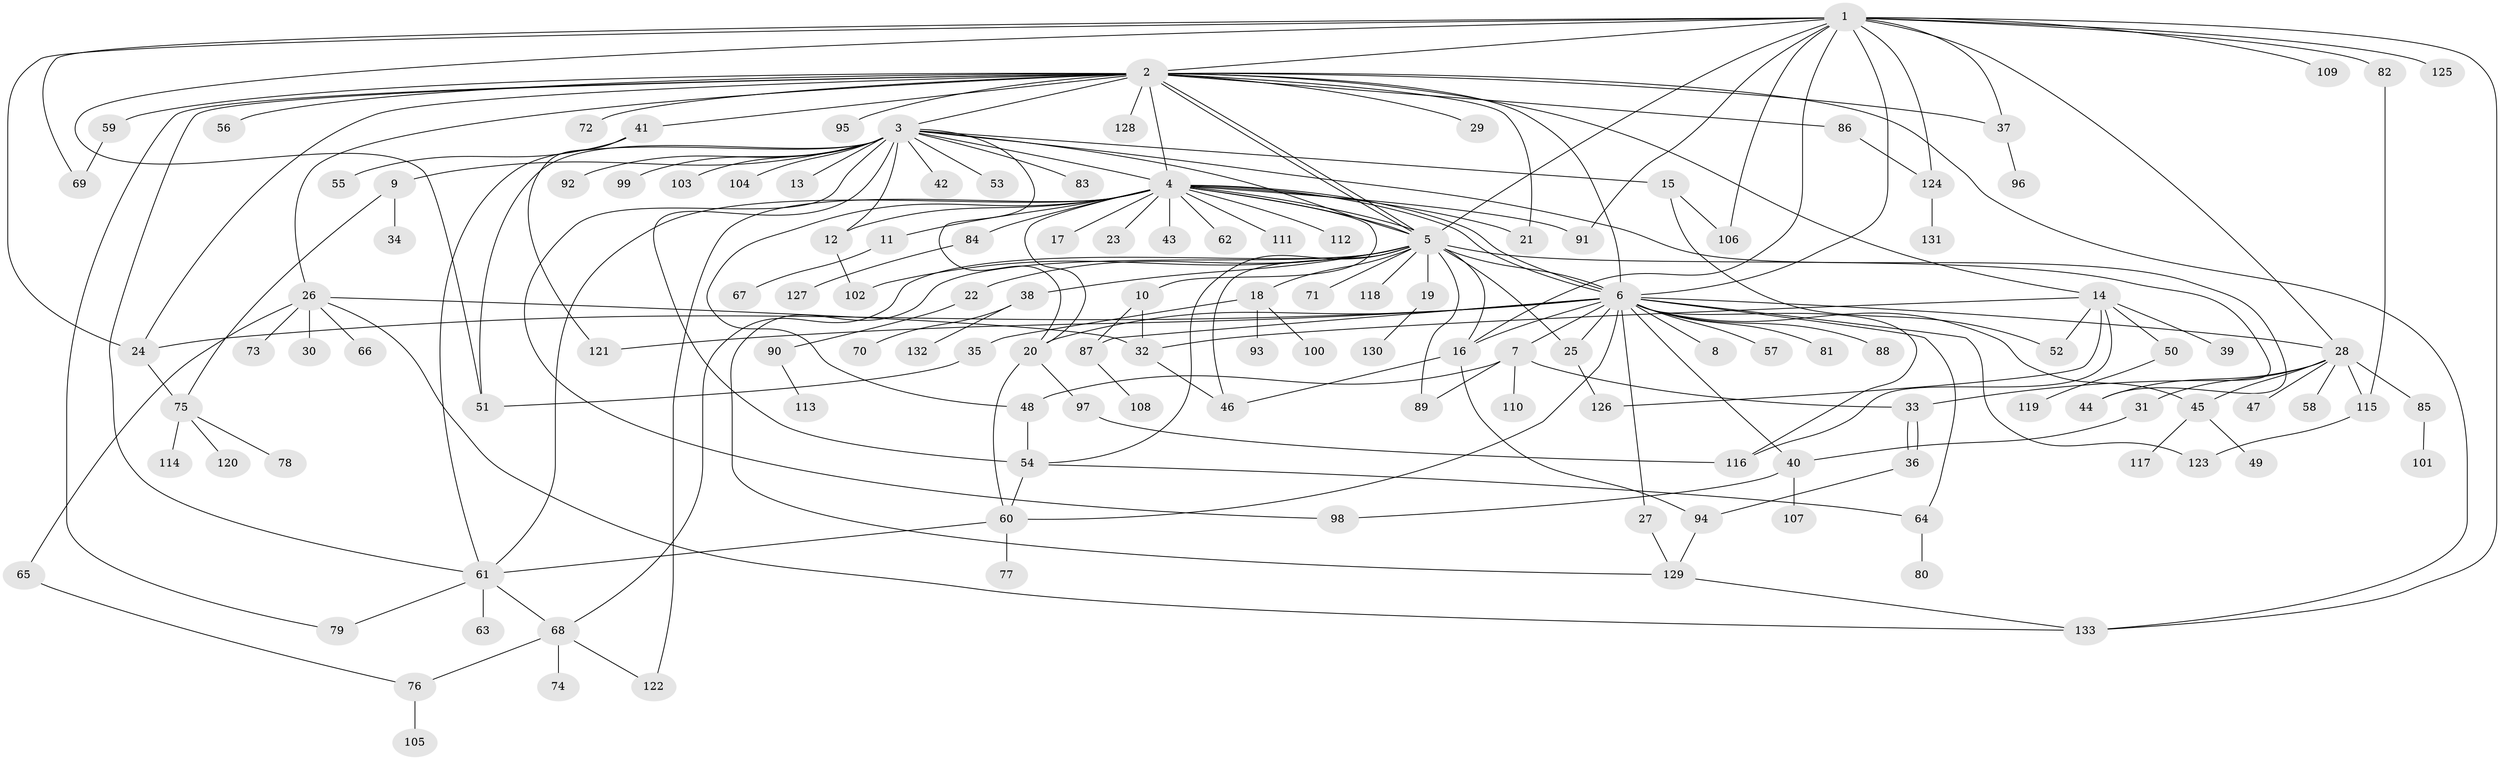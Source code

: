 // coarse degree distribution, {1: 0.8636363636363636, 2: 0.06060606060606061, 3: 0.045454545454545456, 35: 0.015151515151515152, 31: 0.015151515151515152}
// Generated by graph-tools (version 1.1) at 2025/50/03/04/25 21:50:50]
// undirected, 133 vertices, 199 edges
graph export_dot {
graph [start="1"]
  node [color=gray90,style=filled];
  1;
  2;
  3;
  4;
  5;
  6;
  7;
  8;
  9;
  10;
  11;
  12;
  13;
  14;
  15;
  16;
  17;
  18;
  19;
  20;
  21;
  22;
  23;
  24;
  25;
  26;
  27;
  28;
  29;
  30;
  31;
  32;
  33;
  34;
  35;
  36;
  37;
  38;
  39;
  40;
  41;
  42;
  43;
  44;
  45;
  46;
  47;
  48;
  49;
  50;
  51;
  52;
  53;
  54;
  55;
  56;
  57;
  58;
  59;
  60;
  61;
  62;
  63;
  64;
  65;
  66;
  67;
  68;
  69;
  70;
  71;
  72;
  73;
  74;
  75;
  76;
  77;
  78;
  79;
  80;
  81;
  82;
  83;
  84;
  85;
  86;
  87;
  88;
  89;
  90;
  91;
  92;
  93;
  94;
  95;
  96;
  97;
  98;
  99;
  100;
  101;
  102;
  103;
  104;
  105;
  106;
  107;
  108;
  109;
  110;
  111;
  112;
  113;
  114;
  115;
  116;
  117;
  118;
  119;
  120;
  121;
  122;
  123;
  124;
  125;
  126;
  127;
  128;
  129;
  130;
  131;
  132;
  133;
  1 -- 2;
  1 -- 5;
  1 -- 6;
  1 -- 16;
  1 -- 24;
  1 -- 28;
  1 -- 37;
  1 -- 51;
  1 -- 69;
  1 -- 82;
  1 -- 91;
  1 -- 106;
  1 -- 109;
  1 -- 124;
  1 -- 125;
  1 -- 133;
  2 -- 3;
  2 -- 4;
  2 -- 5;
  2 -- 5;
  2 -- 6;
  2 -- 14;
  2 -- 21;
  2 -- 24;
  2 -- 26;
  2 -- 29;
  2 -- 37;
  2 -- 41;
  2 -- 56;
  2 -- 59;
  2 -- 61;
  2 -- 72;
  2 -- 79;
  2 -- 86;
  2 -- 95;
  2 -- 128;
  2 -- 133;
  3 -- 4;
  3 -- 5;
  3 -- 9;
  3 -- 12;
  3 -- 13;
  3 -- 15;
  3 -- 20;
  3 -- 42;
  3 -- 44;
  3 -- 51;
  3 -- 53;
  3 -- 54;
  3 -- 61;
  3 -- 83;
  3 -- 92;
  3 -- 98;
  3 -- 99;
  3 -- 103;
  3 -- 104;
  4 -- 5;
  4 -- 5;
  4 -- 6;
  4 -- 6;
  4 -- 10;
  4 -- 11;
  4 -- 12;
  4 -- 17;
  4 -- 20;
  4 -- 21;
  4 -- 23;
  4 -- 43;
  4 -- 48;
  4 -- 61;
  4 -- 62;
  4 -- 84;
  4 -- 91;
  4 -- 111;
  4 -- 112;
  4 -- 122;
  5 -- 6;
  5 -- 16;
  5 -- 18;
  5 -- 19;
  5 -- 22;
  5 -- 25;
  5 -- 33;
  5 -- 38;
  5 -- 46;
  5 -- 54;
  5 -- 68;
  5 -- 71;
  5 -- 89;
  5 -- 102;
  5 -- 118;
  5 -- 129;
  6 -- 7;
  6 -- 8;
  6 -- 16;
  6 -- 20;
  6 -- 24;
  6 -- 25;
  6 -- 27;
  6 -- 28;
  6 -- 40;
  6 -- 45;
  6 -- 57;
  6 -- 60;
  6 -- 64;
  6 -- 81;
  6 -- 87;
  6 -- 88;
  6 -- 116;
  6 -- 121;
  6 -- 123;
  7 -- 33;
  7 -- 48;
  7 -- 89;
  7 -- 110;
  9 -- 34;
  9 -- 75;
  10 -- 32;
  10 -- 87;
  11 -- 67;
  12 -- 102;
  14 -- 32;
  14 -- 39;
  14 -- 50;
  14 -- 52;
  14 -- 116;
  14 -- 126;
  15 -- 52;
  15 -- 106;
  16 -- 46;
  16 -- 94;
  18 -- 35;
  18 -- 93;
  18 -- 100;
  19 -- 130;
  20 -- 60;
  20 -- 97;
  22 -- 90;
  24 -- 75;
  25 -- 126;
  26 -- 30;
  26 -- 32;
  26 -- 65;
  26 -- 66;
  26 -- 73;
  26 -- 133;
  27 -- 129;
  28 -- 31;
  28 -- 44;
  28 -- 45;
  28 -- 47;
  28 -- 58;
  28 -- 85;
  28 -- 115;
  31 -- 40;
  32 -- 46;
  33 -- 36;
  33 -- 36;
  35 -- 51;
  36 -- 94;
  37 -- 96;
  38 -- 70;
  38 -- 132;
  40 -- 98;
  40 -- 107;
  41 -- 55;
  41 -- 121;
  45 -- 49;
  45 -- 117;
  48 -- 54;
  50 -- 119;
  54 -- 60;
  54 -- 64;
  59 -- 69;
  60 -- 61;
  60 -- 77;
  61 -- 63;
  61 -- 68;
  61 -- 79;
  64 -- 80;
  65 -- 76;
  68 -- 74;
  68 -- 76;
  68 -- 122;
  75 -- 78;
  75 -- 114;
  75 -- 120;
  76 -- 105;
  82 -- 115;
  84 -- 127;
  85 -- 101;
  86 -- 124;
  87 -- 108;
  90 -- 113;
  94 -- 129;
  97 -- 116;
  115 -- 123;
  124 -- 131;
  129 -- 133;
}
